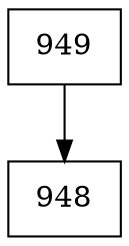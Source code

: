 digraph G {
  node [shape=record];
  node0 [label="{949}"];
  node0 -> node1;
  node1 [label="{948}"];
}
